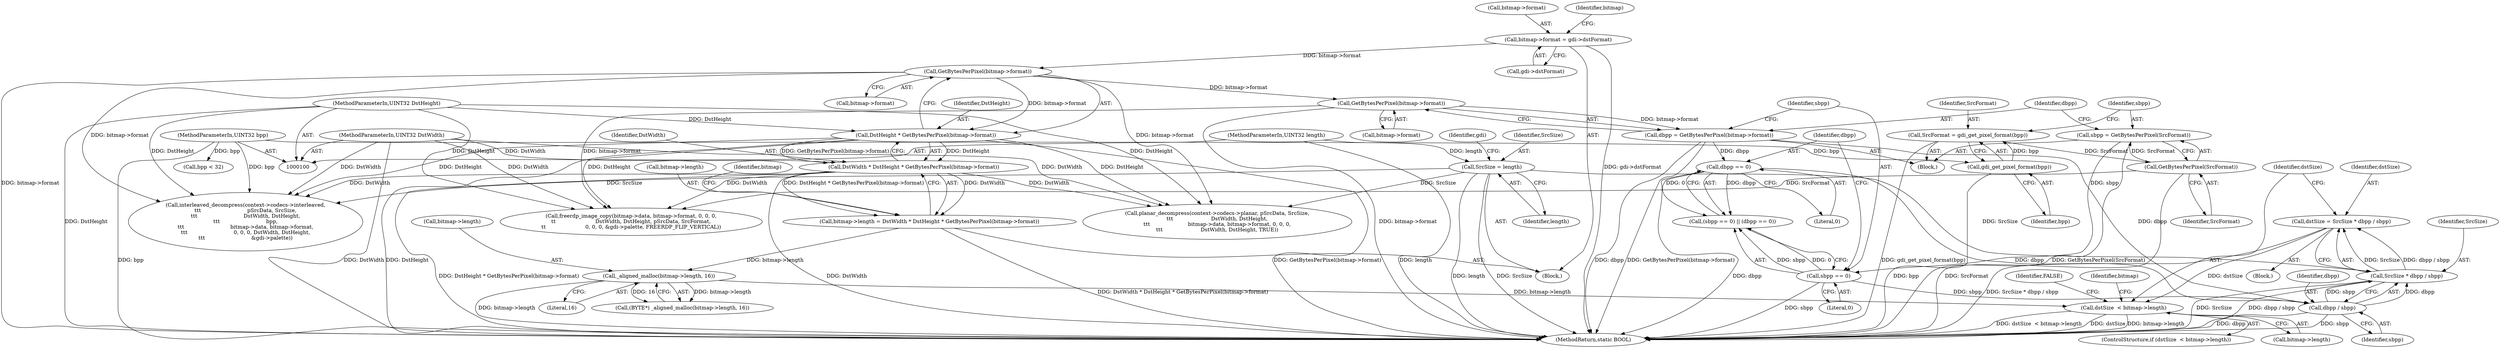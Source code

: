 digraph "1_FreeRDP_09b9d4f1994a674c4ec85b4947aa656eda1aed8a@pointer" {
"1000269" [label="(Call,dstSize  < bitmap->length)"];
"1000261" [label="(Call,dstSize = SrcSize * dbpp / sbpp)"];
"1000263" [label="(Call,SrcSize * dbpp / sbpp)"];
"1000112" [label="(Call,SrcSize = length)"];
"1000107" [label="(MethodParameterIn,UINT32 length)"];
"1000265" [label="(Call,dbpp / sbpp)"];
"1000253" [label="(Call,dbpp == 0)"];
"1000242" [label="(Call,dbpp = GetBytesPerPixel(bitmap->format))"];
"1000244" [label="(Call,GetBytesPerPixel(bitmap->format))"];
"1000141" [label="(Call,GetBytesPerPixel(bitmap->format))"];
"1000126" [label="(Call,bitmap->format = gdi->dstFormat)"];
"1000250" [label="(Call,sbpp == 0)"];
"1000237" [label="(Call,sbpp = GetBytesPerPixel(SrcFormat))"];
"1000239" [label="(Call,GetBytesPerPixel(SrcFormat))"];
"1000232" [label="(Call,SrcFormat = gdi_get_pixel_format(bpp))"];
"1000234" [label="(Call,gdi_get_pixel_format(bpp))"];
"1000106" [label="(MethodParameterIn,UINT32 bpp)"];
"1000151" [label="(Call,_aligned_malloc(bitmap->length, 16))"];
"1000133" [label="(Call,bitmap->length = DstWidth * DstHeight * GetBytesPerPixel(bitmap->format))"];
"1000137" [label="(Call,DstWidth * DstHeight * GetBytesPerPixel(bitmap->format))"];
"1000104" [label="(MethodParameterIn,UINT32 DstWidth)"];
"1000139" [label="(Call,DstHeight * GetBytesPerPixel(bitmap->format))"];
"1000105" [label="(MethodParameterIn,UINT32 DstHeight)"];
"1000249" [label="(Call,(sbpp == 0) || (dbpp == 0))"];
"1000268" [label="(ControlStructure,if (dstSize  < bitmap->length))"];
"1000130" [label="(Call,gdi->dstFormat)"];
"1000265" [label="(Call,dbpp / sbpp)"];
"1000142" [label="(Call,bitmap->format)"];
"1000117" [label="(Identifier,gdi)"];
"1000138" [label="(Identifier,DstWidth)"];
"1000244" [label="(Call,GetBytesPerPixel(bitmap->format))"];
"1000106" [label="(MethodParameterIn,UINT32 bpp)"];
"1000267" [label="(Identifier,sbpp)"];
"1000243" [label="(Identifier,dbpp)"];
"1000235" [label="(Identifier,bpp)"];
"1000151" [label="(Call,_aligned_malloc(bitmap->length, 16))"];
"1000114" [label="(Identifier,length)"];
"1000242" [label="(Call,dbpp = GetBytesPerPixel(bitmap->format))"];
"1000264" [label="(Identifier,SrcSize)"];
"1000278" [label="(Call,freerdp_image_copy(bitmap->data, bitmap->format, 0, 0, 0,\n\t\t                        DstWidth, DstHeight, pSrcData, SrcFormat,\n\t\t                        0, 0, 0, &gdi->palette, FREERDP_FLIP_VERTICAL))"];
"1000251" [label="(Identifier,sbpp)"];
"1000237" [label="(Call,sbpp = GetBytesPerPixel(SrcFormat))"];
"1000232" [label="(Call,SrcFormat = gdi_get_pixel_format(bpp))"];
"1000110" [label="(Block,)"];
"1000167" [label="(Call,bpp < 32)"];
"1000266" [label="(Identifier,dbpp)"];
"1000127" [label="(Call,bitmap->format)"];
"1000270" [label="(Identifier,dstSize)"];
"1000275" [label="(Identifier,FALSE)"];
"1000205" [label="(Call,planar_decompress(context->codecs->planar, pSrcData, SrcSize,\n\t\t\t                       DstWidth, DstHeight,\n\t\t\t                       bitmap->data, bitmap->format, 0, 0, 0,\n\t\t\t                       DstWidth, DstHeight, TRUE))"];
"1000253" [label="(Call,dbpp == 0)"];
"1000240" [label="(Identifier,SrcFormat)"];
"1000133" [label="(Call,bitmap->length = DstWidth * DstHeight * GetBytesPerPixel(bitmap->format))"];
"1000113" [label="(Identifier,SrcSize)"];
"1000141" [label="(Call,GetBytesPerPixel(bitmap->format))"];
"1000255" [label="(Literal,0)"];
"1000135" [label="(Identifier,bitmap)"];
"1000230" [label="(Block,)"];
"1000173" [label="(Call,interleaved_decompress(context->codecs->interleaved,\n\t\t\t                            pSrcData, SrcSize,\n\t\t\t                            DstWidth, DstHeight,\n\t\t\t                            bpp,\n\t\t\t                            bitmap->data, bitmap->format,\n\t\t\t                            0, 0, 0, DstWidth, DstHeight,\n\t\t\t                            &gdi->palette))"];
"1000304" [label="(MethodReturn,static BOOL)"];
"1000254" [label="(Identifier,dbpp)"];
"1000147" [label="(Identifier,bitmap)"];
"1000137" [label="(Call,DstWidth * DstHeight * GetBytesPerPixel(bitmap->format))"];
"1000262" [label="(Identifier,dstSize)"];
"1000152" [label="(Call,bitmap->length)"];
"1000263" [label="(Call,SrcSize * dbpp / sbpp)"];
"1000112" [label="(Call,SrcSize = length)"];
"1000269" [label="(Call,dstSize  < bitmap->length)"];
"1000149" [label="(Call,(BYTE*) _aligned_malloc(bitmap->length, 16))"];
"1000238" [label="(Identifier,sbpp)"];
"1000259" [label="(Block,)"];
"1000239" [label="(Call,GetBytesPerPixel(SrcFormat))"];
"1000280" [label="(Identifier,bitmap)"];
"1000107" [label="(MethodParameterIn,UINT32 length)"];
"1000261" [label="(Call,dstSize = SrcSize * dbpp / sbpp)"];
"1000271" [label="(Call,bitmap->length)"];
"1000245" [label="(Call,bitmap->format)"];
"1000252" [label="(Literal,0)"];
"1000234" [label="(Call,gdi_get_pixel_format(bpp))"];
"1000233" [label="(Identifier,SrcFormat)"];
"1000250" [label="(Call,sbpp == 0)"];
"1000155" [label="(Literal,16)"];
"1000139" [label="(Call,DstHeight * GetBytesPerPixel(bitmap->format))"];
"1000134" [label="(Call,bitmap->length)"];
"1000126" [label="(Call,bitmap->format = gdi->dstFormat)"];
"1000104" [label="(MethodParameterIn,UINT32 DstWidth)"];
"1000105" [label="(MethodParameterIn,UINT32 DstHeight)"];
"1000140" [label="(Identifier,DstHeight)"];
"1000269" -> "1000268"  [label="AST: "];
"1000269" -> "1000271"  [label="CFG: "];
"1000270" -> "1000269"  [label="AST: "];
"1000271" -> "1000269"  [label="AST: "];
"1000275" -> "1000269"  [label="CFG: "];
"1000280" -> "1000269"  [label="CFG: "];
"1000269" -> "1000304"  [label="DDG: dstSize  < bitmap->length"];
"1000269" -> "1000304"  [label="DDG: dstSize"];
"1000269" -> "1000304"  [label="DDG: bitmap->length"];
"1000261" -> "1000269"  [label="DDG: dstSize"];
"1000151" -> "1000269"  [label="DDG: bitmap->length"];
"1000261" -> "1000259"  [label="AST: "];
"1000261" -> "1000263"  [label="CFG: "];
"1000262" -> "1000261"  [label="AST: "];
"1000263" -> "1000261"  [label="AST: "];
"1000270" -> "1000261"  [label="CFG: "];
"1000261" -> "1000304"  [label="DDG: SrcSize * dbpp / sbpp"];
"1000263" -> "1000261"  [label="DDG: SrcSize"];
"1000263" -> "1000261"  [label="DDG: dbpp / sbpp"];
"1000263" -> "1000265"  [label="CFG: "];
"1000264" -> "1000263"  [label="AST: "];
"1000265" -> "1000263"  [label="AST: "];
"1000263" -> "1000304"  [label="DDG: dbpp / sbpp"];
"1000263" -> "1000304"  [label="DDG: SrcSize"];
"1000112" -> "1000263"  [label="DDG: SrcSize"];
"1000265" -> "1000263"  [label="DDG: dbpp"];
"1000265" -> "1000263"  [label="DDG: sbpp"];
"1000112" -> "1000110"  [label="AST: "];
"1000112" -> "1000114"  [label="CFG: "];
"1000113" -> "1000112"  [label="AST: "];
"1000114" -> "1000112"  [label="AST: "];
"1000117" -> "1000112"  [label="CFG: "];
"1000112" -> "1000304"  [label="DDG: length"];
"1000112" -> "1000304"  [label="DDG: SrcSize"];
"1000107" -> "1000112"  [label="DDG: length"];
"1000112" -> "1000173"  [label="DDG: SrcSize"];
"1000112" -> "1000205"  [label="DDG: SrcSize"];
"1000107" -> "1000100"  [label="AST: "];
"1000107" -> "1000304"  [label="DDG: length"];
"1000265" -> "1000267"  [label="CFG: "];
"1000266" -> "1000265"  [label="AST: "];
"1000267" -> "1000265"  [label="AST: "];
"1000265" -> "1000304"  [label="DDG: dbpp"];
"1000265" -> "1000304"  [label="DDG: sbpp"];
"1000253" -> "1000265"  [label="DDG: dbpp"];
"1000242" -> "1000265"  [label="DDG: dbpp"];
"1000250" -> "1000265"  [label="DDG: sbpp"];
"1000253" -> "1000249"  [label="AST: "];
"1000253" -> "1000255"  [label="CFG: "];
"1000254" -> "1000253"  [label="AST: "];
"1000255" -> "1000253"  [label="AST: "];
"1000249" -> "1000253"  [label="CFG: "];
"1000253" -> "1000304"  [label="DDG: dbpp"];
"1000253" -> "1000249"  [label="DDG: dbpp"];
"1000253" -> "1000249"  [label="DDG: 0"];
"1000242" -> "1000253"  [label="DDG: dbpp"];
"1000242" -> "1000230"  [label="AST: "];
"1000242" -> "1000244"  [label="CFG: "];
"1000243" -> "1000242"  [label="AST: "];
"1000244" -> "1000242"  [label="AST: "];
"1000251" -> "1000242"  [label="CFG: "];
"1000242" -> "1000304"  [label="DDG: GetBytesPerPixel(bitmap->format)"];
"1000242" -> "1000304"  [label="DDG: dbpp"];
"1000244" -> "1000242"  [label="DDG: bitmap->format"];
"1000244" -> "1000245"  [label="CFG: "];
"1000245" -> "1000244"  [label="AST: "];
"1000244" -> "1000304"  [label="DDG: bitmap->format"];
"1000141" -> "1000244"  [label="DDG: bitmap->format"];
"1000244" -> "1000278"  [label="DDG: bitmap->format"];
"1000141" -> "1000139"  [label="AST: "];
"1000141" -> "1000142"  [label="CFG: "];
"1000142" -> "1000141"  [label="AST: "];
"1000139" -> "1000141"  [label="CFG: "];
"1000141" -> "1000304"  [label="DDG: bitmap->format"];
"1000141" -> "1000139"  [label="DDG: bitmap->format"];
"1000126" -> "1000141"  [label="DDG: bitmap->format"];
"1000141" -> "1000173"  [label="DDG: bitmap->format"];
"1000141" -> "1000205"  [label="DDG: bitmap->format"];
"1000126" -> "1000110"  [label="AST: "];
"1000126" -> "1000130"  [label="CFG: "];
"1000127" -> "1000126"  [label="AST: "];
"1000130" -> "1000126"  [label="AST: "];
"1000135" -> "1000126"  [label="CFG: "];
"1000126" -> "1000304"  [label="DDG: gdi->dstFormat"];
"1000250" -> "1000249"  [label="AST: "];
"1000250" -> "1000252"  [label="CFG: "];
"1000251" -> "1000250"  [label="AST: "];
"1000252" -> "1000250"  [label="AST: "];
"1000254" -> "1000250"  [label="CFG: "];
"1000249" -> "1000250"  [label="CFG: "];
"1000250" -> "1000304"  [label="DDG: sbpp"];
"1000250" -> "1000249"  [label="DDG: sbpp"];
"1000250" -> "1000249"  [label="DDG: 0"];
"1000237" -> "1000250"  [label="DDG: sbpp"];
"1000237" -> "1000230"  [label="AST: "];
"1000237" -> "1000239"  [label="CFG: "];
"1000238" -> "1000237"  [label="AST: "];
"1000239" -> "1000237"  [label="AST: "];
"1000243" -> "1000237"  [label="CFG: "];
"1000237" -> "1000304"  [label="DDG: GetBytesPerPixel(SrcFormat)"];
"1000239" -> "1000237"  [label="DDG: SrcFormat"];
"1000239" -> "1000240"  [label="CFG: "];
"1000240" -> "1000239"  [label="AST: "];
"1000239" -> "1000304"  [label="DDG: SrcFormat"];
"1000232" -> "1000239"  [label="DDG: SrcFormat"];
"1000239" -> "1000278"  [label="DDG: SrcFormat"];
"1000232" -> "1000230"  [label="AST: "];
"1000232" -> "1000234"  [label="CFG: "];
"1000233" -> "1000232"  [label="AST: "];
"1000234" -> "1000232"  [label="AST: "];
"1000238" -> "1000232"  [label="CFG: "];
"1000232" -> "1000304"  [label="DDG: gdi_get_pixel_format(bpp)"];
"1000234" -> "1000232"  [label="DDG: bpp"];
"1000234" -> "1000235"  [label="CFG: "];
"1000235" -> "1000234"  [label="AST: "];
"1000234" -> "1000304"  [label="DDG: bpp"];
"1000106" -> "1000234"  [label="DDG: bpp"];
"1000106" -> "1000100"  [label="AST: "];
"1000106" -> "1000304"  [label="DDG: bpp"];
"1000106" -> "1000167"  [label="DDG: bpp"];
"1000106" -> "1000173"  [label="DDG: bpp"];
"1000151" -> "1000149"  [label="AST: "];
"1000151" -> "1000155"  [label="CFG: "];
"1000152" -> "1000151"  [label="AST: "];
"1000155" -> "1000151"  [label="AST: "];
"1000149" -> "1000151"  [label="CFG: "];
"1000151" -> "1000304"  [label="DDG: bitmap->length"];
"1000151" -> "1000149"  [label="DDG: bitmap->length"];
"1000151" -> "1000149"  [label="DDG: 16"];
"1000133" -> "1000151"  [label="DDG: bitmap->length"];
"1000133" -> "1000110"  [label="AST: "];
"1000133" -> "1000137"  [label="CFG: "];
"1000134" -> "1000133"  [label="AST: "];
"1000137" -> "1000133"  [label="AST: "];
"1000147" -> "1000133"  [label="CFG: "];
"1000133" -> "1000304"  [label="DDG: DstWidth * DstHeight * GetBytesPerPixel(bitmap->format)"];
"1000137" -> "1000133"  [label="DDG: DstWidth"];
"1000137" -> "1000133"  [label="DDG: DstHeight * GetBytesPerPixel(bitmap->format)"];
"1000137" -> "1000139"  [label="CFG: "];
"1000138" -> "1000137"  [label="AST: "];
"1000139" -> "1000137"  [label="AST: "];
"1000137" -> "1000304"  [label="DDG: DstHeight * GetBytesPerPixel(bitmap->format)"];
"1000137" -> "1000304"  [label="DDG: DstWidth"];
"1000104" -> "1000137"  [label="DDG: DstWidth"];
"1000139" -> "1000137"  [label="DDG: DstHeight"];
"1000139" -> "1000137"  [label="DDG: GetBytesPerPixel(bitmap->format)"];
"1000137" -> "1000173"  [label="DDG: DstWidth"];
"1000137" -> "1000205"  [label="DDG: DstWidth"];
"1000137" -> "1000278"  [label="DDG: DstWidth"];
"1000104" -> "1000100"  [label="AST: "];
"1000104" -> "1000304"  [label="DDG: DstWidth"];
"1000104" -> "1000173"  [label="DDG: DstWidth"];
"1000104" -> "1000205"  [label="DDG: DstWidth"];
"1000104" -> "1000278"  [label="DDG: DstWidth"];
"1000140" -> "1000139"  [label="AST: "];
"1000139" -> "1000304"  [label="DDG: GetBytesPerPixel(bitmap->format)"];
"1000139" -> "1000304"  [label="DDG: DstHeight"];
"1000105" -> "1000139"  [label="DDG: DstHeight"];
"1000139" -> "1000173"  [label="DDG: DstHeight"];
"1000139" -> "1000205"  [label="DDG: DstHeight"];
"1000139" -> "1000278"  [label="DDG: DstHeight"];
"1000105" -> "1000100"  [label="AST: "];
"1000105" -> "1000304"  [label="DDG: DstHeight"];
"1000105" -> "1000173"  [label="DDG: DstHeight"];
"1000105" -> "1000205"  [label="DDG: DstHeight"];
"1000105" -> "1000278"  [label="DDG: DstHeight"];
}
